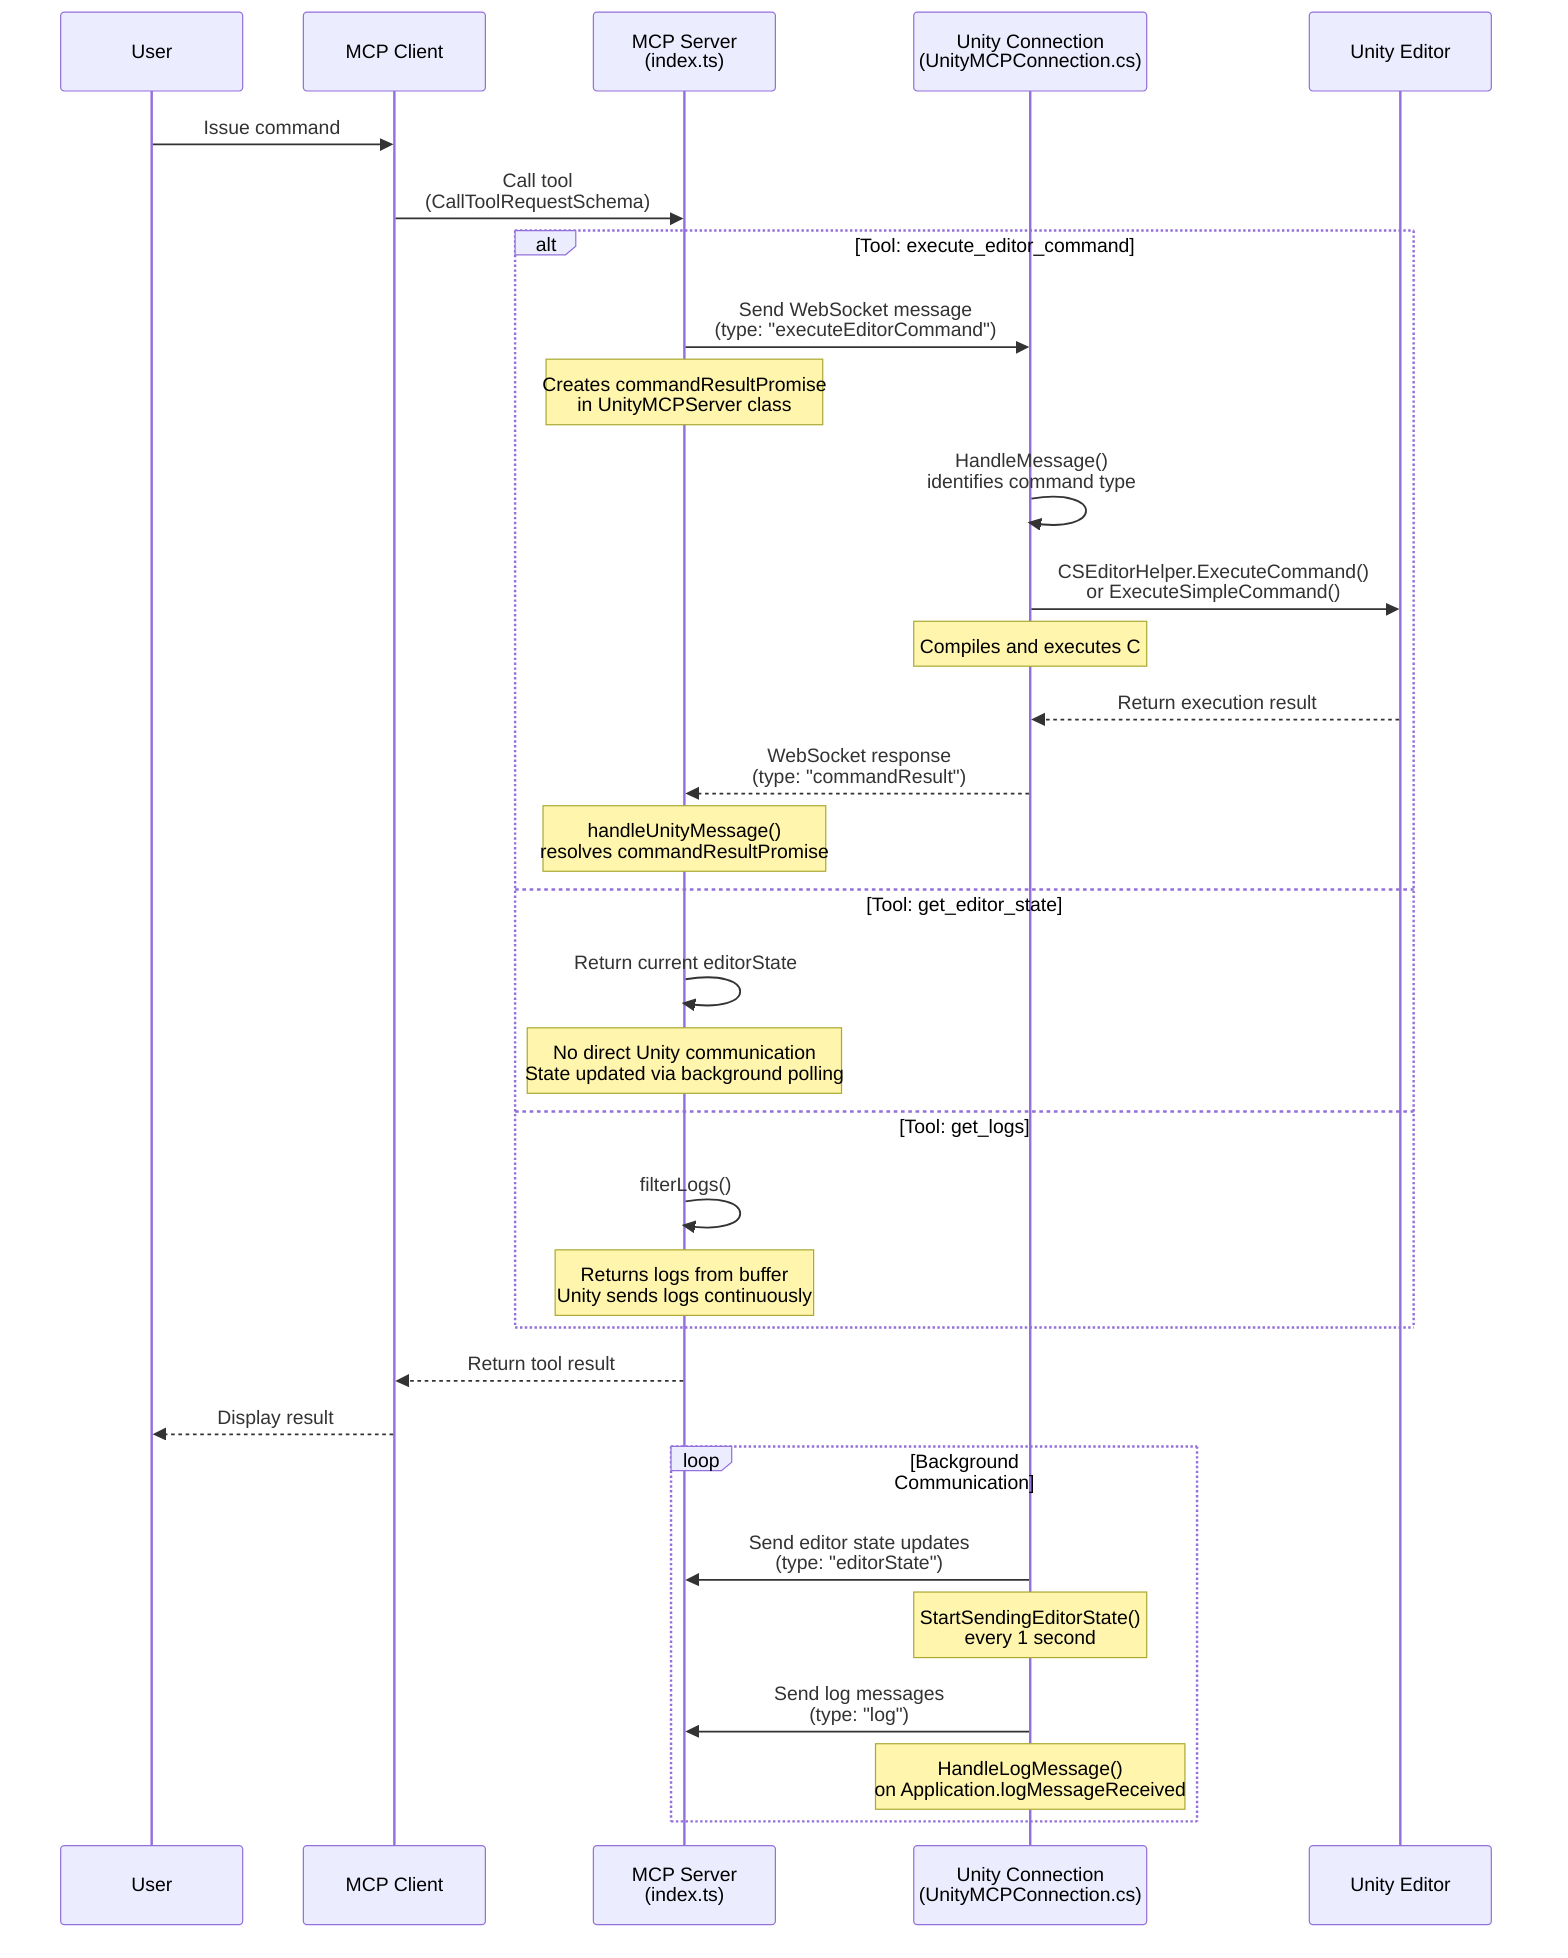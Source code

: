 sequenceDiagram
    participant User
    participant MCPClient as MCP Client
    participant MCPServer as MCP Server<br/>(index.ts)
    participant UnityConn as Unity Connection<br/>(UnityMCPConnection.cs)
    participant UnityEditor as Unity Editor

    User->>MCPClient: Issue command
    MCPClient->>MCPServer: Call tool<br/>(CallToolRequestSchema)
    
    alt Tool: execute_editor_command
        MCPServer->>UnityConn: Send WebSocket message<br/>(type: "executeEditorCommand")
        Note over MCPServer: Creates commandResultPromise<br/>in UnityMCPServer class
        
        UnityConn->>UnityConn: HandleMessage()<br/>identifies command type
        UnityConn->>UnityEditor: CSEditorHelper.ExecuteCommand()<br/>or ExecuteSimpleCommand()
        Note over UnityConn: Compiles and executes C# code
        
        UnityEditor-->>UnityConn: Return execution result
        UnityConn-->>MCPServer: WebSocket response<br/>(type: "commandResult")
        
        Note over MCPServer: handleUnityMessage()<br/>resolves commandResultPromise
    else Tool: get_editor_state
        MCPServer->>MCPServer: Return current editorState
        Note over MCPServer: No direct Unity communication<br/>State updated via background polling
    else Tool: get_logs
        MCPServer->>MCPServer: filterLogs()
        Note over MCPServer: Returns logs from buffer<br/>Unity sends logs continuously
    end
    
    MCPServer-->>MCPClient: Return tool result
    MCPClient-->>User: Display result

    loop Background Communication
        UnityConn->>MCPServer: Send editor state updates<br/>(type: "editorState")
        Note over UnityConn: StartSendingEditorState()<br/>every 1 second
        
        UnityConn->>MCPServer: Send log messages<br/>(type: "log")
        Note over UnityConn: HandleLogMessage()<br/>on Application.logMessageReceived
    end